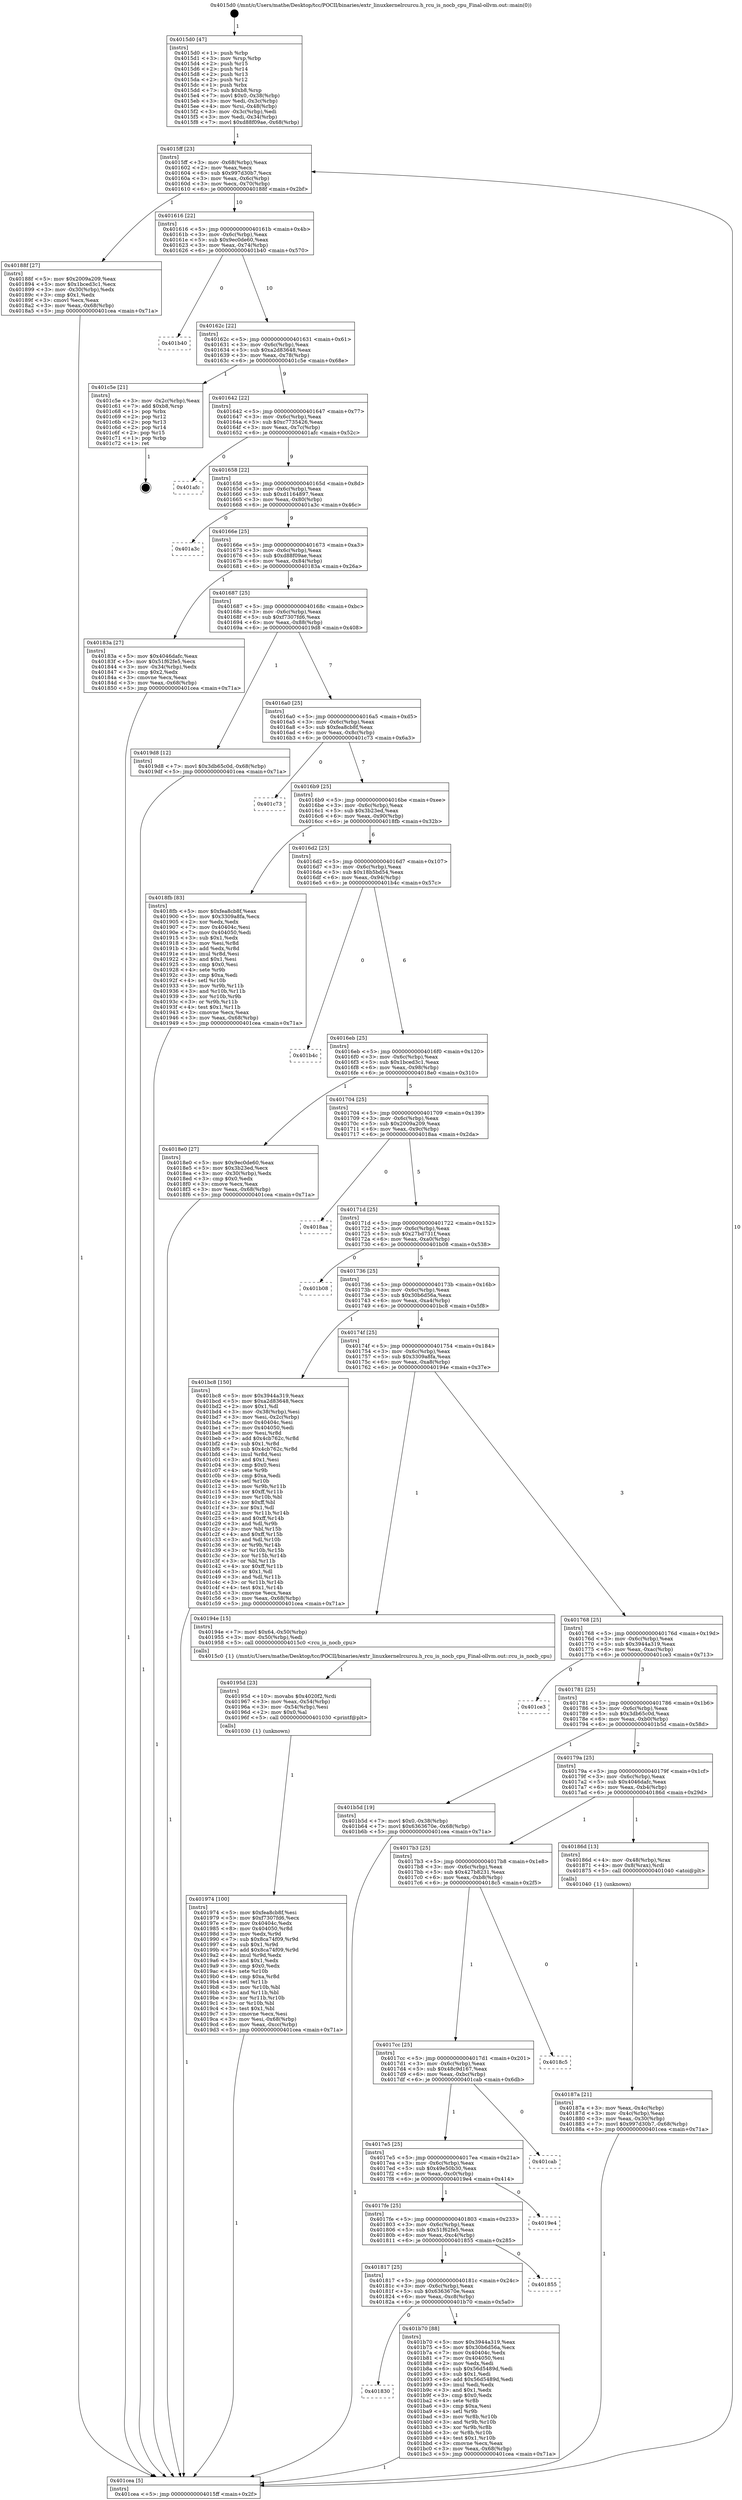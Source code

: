 digraph "0x4015d0" {
  label = "0x4015d0 (/mnt/c/Users/mathe/Desktop/tcc/POCII/binaries/extr_linuxkernelrcurcu.h_rcu_is_nocb_cpu_Final-ollvm.out::main(0))"
  labelloc = "t"
  node[shape=record]

  Entry [label="",width=0.3,height=0.3,shape=circle,fillcolor=black,style=filled]
  "0x4015ff" [label="{
     0x4015ff [23]\l
     | [instrs]\l
     &nbsp;&nbsp;0x4015ff \<+3\>: mov -0x68(%rbp),%eax\l
     &nbsp;&nbsp;0x401602 \<+2\>: mov %eax,%ecx\l
     &nbsp;&nbsp;0x401604 \<+6\>: sub $0x997d30b7,%ecx\l
     &nbsp;&nbsp;0x40160a \<+3\>: mov %eax,-0x6c(%rbp)\l
     &nbsp;&nbsp;0x40160d \<+3\>: mov %ecx,-0x70(%rbp)\l
     &nbsp;&nbsp;0x401610 \<+6\>: je 000000000040188f \<main+0x2bf\>\l
  }"]
  "0x40188f" [label="{
     0x40188f [27]\l
     | [instrs]\l
     &nbsp;&nbsp;0x40188f \<+5\>: mov $0x2009a209,%eax\l
     &nbsp;&nbsp;0x401894 \<+5\>: mov $0x1bced3c1,%ecx\l
     &nbsp;&nbsp;0x401899 \<+3\>: mov -0x30(%rbp),%edx\l
     &nbsp;&nbsp;0x40189c \<+3\>: cmp $0x1,%edx\l
     &nbsp;&nbsp;0x40189f \<+3\>: cmovl %ecx,%eax\l
     &nbsp;&nbsp;0x4018a2 \<+3\>: mov %eax,-0x68(%rbp)\l
     &nbsp;&nbsp;0x4018a5 \<+5\>: jmp 0000000000401cea \<main+0x71a\>\l
  }"]
  "0x401616" [label="{
     0x401616 [22]\l
     | [instrs]\l
     &nbsp;&nbsp;0x401616 \<+5\>: jmp 000000000040161b \<main+0x4b\>\l
     &nbsp;&nbsp;0x40161b \<+3\>: mov -0x6c(%rbp),%eax\l
     &nbsp;&nbsp;0x40161e \<+5\>: sub $0x9ec0de60,%eax\l
     &nbsp;&nbsp;0x401623 \<+3\>: mov %eax,-0x74(%rbp)\l
     &nbsp;&nbsp;0x401626 \<+6\>: je 0000000000401b40 \<main+0x570\>\l
  }"]
  Exit [label="",width=0.3,height=0.3,shape=circle,fillcolor=black,style=filled,peripheries=2]
  "0x401b40" [label="{
     0x401b40\l
  }", style=dashed]
  "0x40162c" [label="{
     0x40162c [22]\l
     | [instrs]\l
     &nbsp;&nbsp;0x40162c \<+5\>: jmp 0000000000401631 \<main+0x61\>\l
     &nbsp;&nbsp;0x401631 \<+3\>: mov -0x6c(%rbp),%eax\l
     &nbsp;&nbsp;0x401634 \<+5\>: sub $0xa2d83648,%eax\l
     &nbsp;&nbsp;0x401639 \<+3\>: mov %eax,-0x78(%rbp)\l
     &nbsp;&nbsp;0x40163c \<+6\>: je 0000000000401c5e \<main+0x68e\>\l
  }"]
  "0x401830" [label="{
     0x401830\l
  }", style=dashed]
  "0x401c5e" [label="{
     0x401c5e [21]\l
     | [instrs]\l
     &nbsp;&nbsp;0x401c5e \<+3\>: mov -0x2c(%rbp),%eax\l
     &nbsp;&nbsp;0x401c61 \<+7\>: add $0xb8,%rsp\l
     &nbsp;&nbsp;0x401c68 \<+1\>: pop %rbx\l
     &nbsp;&nbsp;0x401c69 \<+2\>: pop %r12\l
     &nbsp;&nbsp;0x401c6b \<+2\>: pop %r13\l
     &nbsp;&nbsp;0x401c6d \<+2\>: pop %r14\l
     &nbsp;&nbsp;0x401c6f \<+2\>: pop %r15\l
     &nbsp;&nbsp;0x401c71 \<+1\>: pop %rbp\l
     &nbsp;&nbsp;0x401c72 \<+1\>: ret\l
  }"]
  "0x401642" [label="{
     0x401642 [22]\l
     | [instrs]\l
     &nbsp;&nbsp;0x401642 \<+5\>: jmp 0000000000401647 \<main+0x77\>\l
     &nbsp;&nbsp;0x401647 \<+3\>: mov -0x6c(%rbp),%eax\l
     &nbsp;&nbsp;0x40164a \<+5\>: sub $0xc7735426,%eax\l
     &nbsp;&nbsp;0x40164f \<+3\>: mov %eax,-0x7c(%rbp)\l
     &nbsp;&nbsp;0x401652 \<+6\>: je 0000000000401afc \<main+0x52c\>\l
  }"]
  "0x401b70" [label="{
     0x401b70 [88]\l
     | [instrs]\l
     &nbsp;&nbsp;0x401b70 \<+5\>: mov $0x3944a319,%eax\l
     &nbsp;&nbsp;0x401b75 \<+5\>: mov $0x30b6d56a,%ecx\l
     &nbsp;&nbsp;0x401b7a \<+7\>: mov 0x40404c,%edx\l
     &nbsp;&nbsp;0x401b81 \<+7\>: mov 0x404050,%esi\l
     &nbsp;&nbsp;0x401b88 \<+2\>: mov %edx,%edi\l
     &nbsp;&nbsp;0x401b8a \<+6\>: sub $0x56d5489d,%edi\l
     &nbsp;&nbsp;0x401b90 \<+3\>: sub $0x1,%edi\l
     &nbsp;&nbsp;0x401b93 \<+6\>: add $0x56d5489d,%edi\l
     &nbsp;&nbsp;0x401b99 \<+3\>: imul %edi,%edx\l
     &nbsp;&nbsp;0x401b9c \<+3\>: and $0x1,%edx\l
     &nbsp;&nbsp;0x401b9f \<+3\>: cmp $0x0,%edx\l
     &nbsp;&nbsp;0x401ba2 \<+4\>: sete %r8b\l
     &nbsp;&nbsp;0x401ba6 \<+3\>: cmp $0xa,%esi\l
     &nbsp;&nbsp;0x401ba9 \<+4\>: setl %r9b\l
     &nbsp;&nbsp;0x401bad \<+3\>: mov %r8b,%r10b\l
     &nbsp;&nbsp;0x401bb0 \<+3\>: and %r9b,%r10b\l
     &nbsp;&nbsp;0x401bb3 \<+3\>: xor %r9b,%r8b\l
     &nbsp;&nbsp;0x401bb6 \<+3\>: or %r8b,%r10b\l
     &nbsp;&nbsp;0x401bb9 \<+4\>: test $0x1,%r10b\l
     &nbsp;&nbsp;0x401bbd \<+3\>: cmovne %ecx,%eax\l
     &nbsp;&nbsp;0x401bc0 \<+3\>: mov %eax,-0x68(%rbp)\l
     &nbsp;&nbsp;0x401bc3 \<+5\>: jmp 0000000000401cea \<main+0x71a\>\l
  }"]
  "0x401afc" [label="{
     0x401afc\l
  }", style=dashed]
  "0x401658" [label="{
     0x401658 [22]\l
     | [instrs]\l
     &nbsp;&nbsp;0x401658 \<+5\>: jmp 000000000040165d \<main+0x8d\>\l
     &nbsp;&nbsp;0x40165d \<+3\>: mov -0x6c(%rbp),%eax\l
     &nbsp;&nbsp;0x401660 \<+5\>: sub $0xd1164897,%eax\l
     &nbsp;&nbsp;0x401665 \<+3\>: mov %eax,-0x80(%rbp)\l
     &nbsp;&nbsp;0x401668 \<+6\>: je 0000000000401a3c \<main+0x46c\>\l
  }"]
  "0x401817" [label="{
     0x401817 [25]\l
     | [instrs]\l
     &nbsp;&nbsp;0x401817 \<+5\>: jmp 000000000040181c \<main+0x24c\>\l
     &nbsp;&nbsp;0x40181c \<+3\>: mov -0x6c(%rbp),%eax\l
     &nbsp;&nbsp;0x40181f \<+5\>: sub $0x6363670e,%eax\l
     &nbsp;&nbsp;0x401824 \<+6\>: mov %eax,-0xc8(%rbp)\l
     &nbsp;&nbsp;0x40182a \<+6\>: je 0000000000401b70 \<main+0x5a0\>\l
  }"]
  "0x401a3c" [label="{
     0x401a3c\l
  }", style=dashed]
  "0x40166e" [label="{
     0x40166e [25]\l
     | [instrs]\l
     &nbsp;&nbsp;0x40166e \<+5\>: jmp 0000000000401673 \<main+0xa3\>\l
     &nbsp;&nbsp;0x401673 \<+3\>: mov -0x6c(%rbp),%eax\l
     &nbsp;&nbsp;0x401676 \<+5\>: sub $0xd88f09ae,%eax\l
     &nbsp;&nbsp;0x40167b \<+6\>: mov %eax,-0x84(%rbp)\l
     &nbsp;&nbsp;0x401681 \<+6\>: je 000000000040183a \<main+0x26a\>\l
  }"]
  "0x401855" [label="{
     0x401855\l
  }", style=dashed]
  "0x40183a" [label="{
     0x40183a [27]\l
     | [instrs]\l
     &nbsp;&nbsp;0x40183a \<+5\>: mov $0x4046dafc,%eax\l
     &nbsp;&nbsp;0x40183f \<+5\>: mov $0x51f62fe5,%ecx\l
     &nbsp;&nbsp;0x401844 \<+3\>: mov -0x34(%rbp),%edx\l
     &nbsp;&nbsp;0x401847 \<+3\>: cmp $0x2,%edx\l
     &nbsp;&nbsp;0x40184a \<+3\>: cmovne %ecx,%eax\l
     &nbsp;&nbsp;0x40184d \<+3\>: mov %eax,-0x68(%rbp)\l
     &nbsp;&nbsp;0x401850 \<+5\>: jmp 0000000000401cea \<main+0x71a\>\l
  }"]
  "0x401687" [label="{
     0x401687 [25]\l
     | [instrs]\l
     &nbsp;&nbsp;0x401687 \<+5\>: jmp 000000000040168c \<main+0xbc\>\l
     &nbsp;&nbsp;0x40168c \<+3\>: mov -0x6c(%rbp),%eax\l
     &nbsp;&nbsp;0x40168f \<+5\>: sub $0xf7307fd6,%eax\l
     &nbsp;&nbsp;0x401694 \<+6\>: mov %eax,-0x88(%rbp)\l
     &nbsp;&nbsp;0x40169a \<+6\>: je 00000000004019d8 \<main+0x408\>\l
  }"]
  "0x401cea" [label="{
     0x401cea [5]\l
     | [instrs]\l
     &nbsp;&nbsp;0x401cea \<+5\>: jmp 00000000004015ff \<main+0x2f\>\l
  }"]
  "0x4015d0" [label="{
     0x4015d0 [47]\l
     | [instrs]\l
     &nbsp;&nbsp;0x4015d0 \<+1\>: push %rbp\l
     &nbsp;&nbsp;0x4015d1 \<+3\>: mov %rsp,%rbp\l
     &nbsp;&nbsp;0x4015d4 \<+2\>: push %r15\l
     &nbsp;&nbsp;0x4015d6 \<+2\>: push %r14\l
     &nbsp;&nbsp;0x4015d8 \<+2\>: push %r13\l
     &nbsp;&nbsp;0x4015da \<+2\>: push %r12\l
     &nbsp;&nbsp;0x4015dc \<+1\>: push %rbx\l
     &nbsp;&nbsp;0x4015dd \<+7\>: sub $0xb8,%rsp\l
     &nbsp;&nbsp;0x4015e4 \<+7\>: movl $0x0,-0x38(%rbp)\l
     &nbsp;&nbsp;0x4015eb \<+3\>: mov %edi,-0x3c(%rbp)\l
     &nbsp;&nbsp;0x4015ee \<+4\>: mov %rsi,-0x48(%rbp)\l
     &nbsp;&nbsp;0x4015f2 \<+3\>: mov -0x3c(%rbp),%edi\l
     &nbsp;&nbsp;0x4015f5 \<+3\>: mov %edi,-0x34(%rbp)\l
     &nbsp;&nbsp;0x4015f8 \<+7\>: movl $0xd88f09ae,-0x68(%rbp)\l
  }"]
  "0x4017fe" [label="{
     0x4017fe [25]\l
     | [instrs]\l
     &nbsp;&nbsp;0x4017fe \<+5\>: jmp 0000000000401803 \<main+0x233\>\l
     &nbsp;&nbsp;0x401803 \<+3\>: mov -0x6c(%rbp),%eax\l
     &nbsp;&nbsp;0x401806 \<+5\>: sub $0x51f62fe5,%eax\l
     &nbsp;&nbsp;0x40180b \<+6\>: mov %eax,-0xc4(%rbp)\l
     &nbsp;&nbsp;0x401811 \<+6\>: je 0000000000401855 \<main+0x285\>\l
  }"]
  "0x4019d8" [label="{
     0x4019d8 [12]\l
     | [instrs]\l
     &nbsp;&nbsp;0x4019d8 \<+7\>: movl $0x3db65c0d,-0x68(%rbp)\l
     &nbsp;&nbsp;0x4019df \<+5\>: jmp 0000000000401cea \<main+0x71a\>\l
  }"]
  "0x4016a0" [label="{
     0x4016a0 [25]\l
     | [instrs]\l
     &nbsp;&nbsp;0x4016a0 \<+5\>: jmp 00000000004016a5 \<main+0xd5\>\l
     &nbsp;&nbsp;0x4016a5 \<+3\>: mov -0x6c(%rbp),%eax\l
     &nbsp;&nbsp;0x4016a8 \<+5\>: sub $0xfea8cb8f,%eax\l
     &nbsp;&nbsp;0x4016ad \<+6\>: mov %eax,-0x8c(%rbp)\l
     &nbsp;&nbsp;0x4016b3 \<+6\>: je 0000000000401c73 \<main+0x6a3\>\l
  }"]
  "0x4019e4" [label="{
     0x4019e4\l
  }", style=dashed]
  "0x401c73" [label="{
     0x401c73\l
  }", style=dashed]
  "0x4016b9" [label="{
     0x4016b9 [25]\l
     | [instrs]\l
     &nbsp;&nbsp;0x4016b9 \<+5\>: jmp 00000000004016be \<main+0xee\>\l
     &nbsp;&nbsp;0x4016be \<+3\>: mov -0x6c(%rbp),%eax\l
     &nbsp;&nbsp;0x4016c1 \<+5\>: sub $0x3b23ed,%eax\l
     &nbsp;&nbsp;0x4016c6 \<+6\>: mov %eax,-0x90(%rbp)\l
     &nbsp;&nbsp;0x4016cc \<+6\>: je 00000000004018fb \<main+0x32b\>\l
  }"]
  "0x4017e5" [label="{
     0x4017e5 [25]\l
     | [instrs]\l
     &nbsp;&nbsp;0x4017e5 \<+5\>: jmp 00000000004017ea \<main+0x21a\>\l
     &nbsp;&nbsp;0x4017ea \<+3\>: mov -0x6c(%rbp),%eax\l
     &nbsp;&nbsp;0x4017ed \<+5\>: sub $0x49e50b30,%eax\l
     &nbsp;&nbsp;0x4017f2 \<+6\>: mov %eax,-0xc0(%rbp)\l
     &nbsp;&nbsp;0x4017f8 \<+6\>: je 00000000004019e4 \<main+0x414\>\l
  }"]
  "0x4018fb" [label="{
     0x4018fb [83]\l
     | [instrs]\l
     &nbsp;&nbsp;0x4018fb \<+5\>: mov $0xfea8cb8f,%eax\l
     &nbsp;&nbsp;0x401900 \<+5\>: mov $0x3309a8fa,%ecx\l
     &nbsp;&nbsp;0x401905 \<+2\>: xor %edx,%edx\l
     &nbsp;&nbsp;0x401907 \<+7\>: mov 0x40404c,%esi\l
     &nbsp;&nbsp;0x40190e \<+7\>: mov 0x404050,%edi\l
     &nbsp;&nbsp;0x401915 \<+3\>: sub $0x1,%edx\l
     &nbsp;&nbsp;0x401918 \<+3\>: mov %esi,%r8d\l
     &nbsp;&nbsp;0x40191b \<+3\>: add %edx,%r8d\l
     &nbsp;&nbsp;0x40191e \<+4\>: imul %r8d,%esi\l
     &nbsp;&nbsp;0x401922 \<+3\>: and $0x1,%esi\l
     &nbsp;&nbsp;0x401925 \<+3\>: cmp $0x0,%esi\l
     &nbsp;&nbsp;0x401928 \<+4\>: sete %r9b\l
     &nbsp;&nbsp;0x40192c \<+3\>: cmp $0xa,%edi\l
     &nbsp;&nbsp;0x40192f \<+4\>: setl %r10b\l
     &nbsp;&nbsp;0x401933 \<+3\>: mov %r9b,%r11b\l
     &nbsp;&nbsp;0x401936 \<+3\>: and %r10b,%r11b\l
     &nbsp;&nbsp;0x401939 \<+3\>: xor %r10b,%r9b\l
     &nbsp;&nbsp;0x40193c \<+3\>: or %r9b,%r11b\l
     &nbsp;&nbsp;0x40193f \<+4\>: test $0x1,%r11b\l
     &nbsp;&nbsp;0x401943 \<+3\>: cmovne %ecx,%eax\l
     &nbsp;&nbsp;0x401946 \<+3\>: mov %eax,-0x68(%rbp)\l
     &nbsp;&nbsp;0x401949 \<+5\>: jmp 0000000000401cea \<main+0x71a\>\l
  }"]
  "0x4016d2" [label="{
     0x4016d2 [25]\l
     | [instrs]\l
     &nbsp;&nbsp;0x4016d2 \<+5\>: jmp 00000000004016d7 \<main+0x107\>\l
     &nbsp;&nbsp;0x4016d7 \<+3\>: mov -0x6c(%rbp),%eax\l
     &nbsp;&nbsp;0x4016da \<+5\>: sub $0x18b5bd54,%eax\l
     &nbsp;&nbsp;0x4016df \<+6\>: mov %eax,-0x94(%rbp)\l
     &nbsp;&nbsp;0x4016e5 \<+6\>: je 0000000000401b4c \<main+0x57c\>\l
  }"]
  "0x401cab" [label="{
     0x401cab\l
  }", style=dashed]
  "0x401b4c" [label="{
     0x401b4c\l
  }", style=dashed]
  "0x4016eb" [label="{
     0x4016eb [25]\l
     | [instrs]\l
     &nbsp;&nbsp;0x4016eb \<+5\>: jmp 00000000004016f0 \<main+0x120\>\l
     &nbsp;&nbsp;0x4016f0 \<+3\>: mov -0x6c(%rbp),%eax\l
     &nbsp;&nbsp;0x4016f3 \<+5\>: sub $0x1bced3c1,%eax\l
     &nbsp;&nbsp;0x4016f8 \<+6\>: mov %eax,-0x98(%rbp)\l
     &nbsp;&nbsp;0x4016fe \<+6\>: je 00000000004018e0 \<main+0x310\>\l
  }"]
  "0x4017cc" [label="{
     0x4017cc [25]\l
     | [instrs]\l
     &nbsp;&nbsp;0x4017cc \<+5\>: jmp 00000000004017d1 \<main+0x201\>\l
     &nbsp;&nbsp;0x4017d1 \<+3\>: mov -0x6c(%rbp),%eax\l
     &nbsp;&nbsp;0x4017d4 \<+5\>: sub $0x48c9d167,%eax\l
     &nbsp;&nbsp;0x4017d9 \<+6\>: mov %eax,-0xbc(%rbp)\l
     &nbsp;&nbsp;0x4017df \<+6\>: je 0000000000401cab \<main+0x6db\>\l
  }"]
  "0x4018e0" [label="{
     0x4018e0 [27]\l
     | [instrs]\l
     &nbsp;&nbsp;0x4018e0 \<+5\>: mov $0x9ec0de60,%eax\l
     &nbsp;&nbsp;0x4018e5 \<+5\>: mov $0x3b23ed,%ecx\l
     &nbsp;&nbsp;0x4018ea \<+3\>: mov -0x30(%rbp),%edx\l
     &nbsp;&nbsp;0x4018ed \<+3\>: cmp $0x0,%edx\l
     &nbsp;&nbsp;0x4018f0 \<+3\>: cmove %ecx,%eax\l
     &nbsp;&nbsp;0x4018f3 \<+3\>: mov %eax,-0x68(%rbp)\l
     &nbsp;&nbsp;0x4018f6 \<+5\>: jmp 0000000000401cea \<main+0x71a\>\l
  }"]
  "0x401704" [label="{
     0x401704 [25]\l
     | [instrs]\l
     &nbsp;&nbsp;0x401704 \<+5\>: jmp 0000000000401709 \<main+0x139\>\l
     &nbsp;&nbsp;0x401709 \<+3\>: mov -0x6c(%rbp),%eax\l
     &nbsp;&nbsp;0x40170c \<+5\>: sub $0x2009a209,%eax\l
     &nbsp;&nbsp;0x401711 \<+6\>: mov %eax,-0x9c(%rbp)\l
     &nbsp;&nbsp;0x401717 \<+6\>: je 00000000004018aa \<main+0x2da\>\l
  }"]
  "0x4018c5" [label="{
     0x4018c5\l
  }", style=dashed]
  "0x4018aa" [label="{
     0x4018aa\l
  }", style=dashed]
  "0x40171d" [label="{
     0x40171d [25]\l
     | [instrs]\l
     &nbsp;&nbsp;0x40171d \<+5\>: jmp 0000000000401722 \<main+0x152\>\l
     &nbsp;&nbsp;0x401722 \<+3\>: mov -0x6c(%rbp),%eax\l
     &nbsp;&nbsp;0x401725 \<+5\>: sub $0x27bd731f,%eax\l
     &nbsp;&nbsp;0x40172a \<+6\>: mov %eax,-0xa0(%rbp)\l
     &nbsp;&nbsp;0x401730 \<+6\>: je 0000000000401b08 \<main+0x538\>\l
  }"]
  "0x401974" [label="{
     0x401974 [100]\l
     | [instrs]\l
     &nbsp;&nbsp;0x401974 \<+5\>: mov $0xfea8cb8f,%esi\l
     &nbsp;&nbsp;0x401979 \<+5\>: mov $0xf7307fd6,%ecx\l
     &nbsp;&nbsp;0x40197e \<+7\>: mov 0x40404c,%edx\l
     &nbsp;&nbsp;0x401985 \<+8\>: mov 0x404050,%r8d\l
     &nbsp;&nbsp;0x40198d \<+3\>: mov %edx,%r9d\l
     &nbsp;&nbsp;0x401990 \<+7\>: sub $0x8ca74f09,%r9d\l
     &nbsp;&nbsp;0x401997 \<+4\>: sub $0x1,%r9d\l
     &nbsp;&nbsp;0x40199b \<+7\>: add $0x8ca74f09,%r9d\l
     &nbsp;&nbsp;0x4019a2 \<+4\>: imul %r9d,%edx\l
     &nbsp;&nbsp;0x4019a6 \<+3\>: and $0x1,%edx\l
     &nbsp;&nbsp;0x4019a9 \<+3\>: cmp $0x0,%edx\l
     &nbsp;&nbsp;0x4019ac \<+4\>: sete %r10b\l
     &nbsp;&nbsp;0x4019b0 \<+4\>: cmp $0xa,%r8d\l
     &nbsp;&nbsp;0x4019b4 \<+4\>: setl %r11b\l
     &nbsp;&nbsp;0x4019b8 \<+3\>: mov %r10b,%bl\l
     &nbsp;&nbsp;0x4019bb \<+3\>: and %r11b,%bl\l
     &nbsp;&nbsp;0x4019be \<+3\>: xor %r11b,%r10b\l
     &nbsp;&nbsp;0x4019c1 \<+3\>: or %r10b,%bl\l
     &nbsp;&nbsp;0x4019c4 \<+3\>: test $0x1,%bl\l
     &nbsp;&nbsp;0x4019c7 \<+3\>: cmovne %ecx,%esi\l
     &nbsp;&nbsp;0x4019ca \<+3\>: mov %esi,-0x68(%rbp)\l
     &nbsp;&nbsp;0x4019cd \<+6\>: mov %eax,-0xcc(%rbp)\l
     &nbsp;&nbsp;0x4019d3 \<+5\>: jmp 0000000000401cea \<main+0x71a\>\l
  }"]
  "0x401b08" [label="{
     0x401b08\l
  }", style=dashed]
  "0x401736" [label="{
     0x401736 [25]\l
     | [instrs]\l
     &nbsp;&nbsp;0x401736 \<+5\>: jmp 000000000040173b \<main+0x16b\>\l
     &nbsp;&nbsp;0x40173b \<+3\>: mov -0x6c(%rbp),%eax\l
     &nbsp;&nbsp;0x40173e \<+5\>: sub $0x30b6d56a,%eax\l
     &nbsp;&nbsp;0x401743 \<+6\>: mov %eax,-0xa4(%rbp)\l
     &nbsp;&nbsp;0x401749 \<+6\>: je 0000000000401bc8 \<main+0x5f8\>\l
  }"]
  "0x40195d" [label="{
     0x40195d [23]\l
     | [instrs]\l
     &nbsp;&nbsp;0x40195d \<+10\>: movabs $0x4020f2,%rdi\l
     &nbsp;&nbsp;0x401967 \<+3\>: mov %eax,-0x54(%rbp)\l
     &nbsp;&nbsp;0x40196a \<+3\>: mov -0x54(%rbp),%esi\l
     &nbsp;&nbsp;0x40196d \<+2\>: mov $0x0,%al\l
     &nbsp;&nbsp;0x40196f \<+5\>: call 0000000000401030 \<printf@plt\>\l
     | [calls]\l
     &nbsp;&nbsp;0x401030 \{1\} (unknown)\l
  }"]
  "0x401bc8" [label="{
     0x401bc8 [150]\l
     | [instrs]\l
     &nbsp;&nbsp;0x401bc8 \<+5\>: mov $0x3944a319,%eax\l
     &nbsp;&nbsp;0x401bcd \<+5\>: mov $0xa2d83648,%ecx\l
     &nbsp;&nbsp;0x401bd2 \<+2\>: mov $0x1,%dl\l
     &nbsp;&nbsp;0x401bd4 \<+3\>: mov -0x38(%rbp),%esi\l
     &nbsp;&nbsp;0x401bd7 \<+3\>: mov %esi,-0x2c(%rbp)\l
     &nbsp;&nbsp;0x401bda \<+7\>: mov 0x40404c,%esi\l
     &nbsp;&nbsp;0x401be1 \<+7\>: mov 0x404050,%edi\l
     &nbsp;&nbsp;0x401be8 \<+3\>: mov %esi,%r8d\l
     &nbsp;&nbsp;0x401beb \<+7\>: add $0x4cb762c,%r8d\l
     &nbsp;&nbsp;0x401bf2 \<+4\>: sub $0x1,%r8d\l
     &nbsp;&nbsp;0x401bf6 \<+7\>: sub $0x4cb762c,%r8d\l
     &nbsp;&nbsp;0x401bfd \<+4\>: imul %r8d,%esi\l
     &nbsp;&nbsp;0x401c01 \<+3\>: and $0x1,%esi\l
     &nbsp;&nbsp;0x401c04 \<+3\>: cmp $0x0,%esi\l
     &nbsp;&nbsp;0x401c07 \<+4\>: sete %r9b\l
     &nbsp;&nbsp;0x401c0b \<+3\>: cmp $0xa,%edi\l
     &nbsp;&nbsp;0x401c0e \<+4\>: setl %r10b\l
     &nbsp;&nbsp;0x401c12 \<+3\>: mov %r9b,%r11b\l
     &nbsp;&nbsp;0x401c15 \<+4\>: xor $0xff,%r11b\l
     &nbsp;&nbsp;0x401c19 \<+3\>: mov %r10b,%bl\l
     &nbsp;&nbsp;0x401c1c \<+3\>: xor $0xff,%bl\l
     &nbsp;&nbsp;0x401c1f \<+3\>: xor $0x1,%dl\l
     &nbsp;&nbsp;0x401c22 \<+3\>: mov %r11b,%r14b\l
     &nbsp;&nbsp;0x401c25 \<+4\>: and $0xff,%r14b\l
     &nbsp;&nbsp;0x401c29 \<+3\>: and %dl,%r9b\l
     &nbsp;&nbsp;0x401c2c \<+3\>: mov %bl,%r15b\l
     &nbsp;&nbsp;0x401c2f \<+4\>: and $0xff,%r15b\l
     &nbsp;&nbsp;0x401c33 \<+3\>: and %dl,%r10b\l
     &nbsp;&nbsp;0x401c36 \<+3\>: or %r9b,%r14b\l
     &nbsp;&nbsp;0x401c39 \<+3\>: or %r10b,%r15b\l
     &nbsp;&nbsp;0x401c3c \<+3\>: xor %r15b,%r14b\l
     &nbsp;&nbsp;0x401c3f \<+3\>: or %bl,%r11b\l
     &nbsp;&nbsp;0x401c42 \<+4\>: xor $0xff,%r11b\l
     &nbsp;&nbsp;0x401c46 \<+3\>: or $0x1,%dl\l
     &nbsp;&nbsp;0x401c49 \<+3\>: and %dl,%r11b\l
     &nbsp;&nbsp;0x401c4c \<+3\>: or %r11b,%r14b\l
     &nbsp;&nbsp;0x401c4f \<+4\>: test $0x1,%r14b\l
     &nbsp;&nbsp;0x401c53 \<+3\>: cmovne %ecx,%eax\l
     &nbsp;&nbsp;0x401c56 \<+3\>: mov %eax,-0x68(%rbp)\l
     &nbsp;&nbsp;0x401c59 \<+5\>: jmp 0000000000401cea \<main+0x71a\>\l
  }"]
  "0x40174f" [label="{
     0x40174f [25]\l
     | [instrs]\l
     &nbsp;&nbsp;0x40174f \<+5\>: jmp 0000000000401754 \<main+0x184\>\l
     &nbsp;&nbsp;0x401754 \<+3\>: mov -0x6c(%rbp),%eax\l
     &nbsp;&nbsp;0x401757 \<+5\>: sub $0x3309a8fa,%eax\l
     &nbsp;&nbsp;0x40175c \<+6\>: mov %eax,-0xa8(%rbp)\l
     &nbsp;&nbsp;0x401762 \<+6\>: je 000000000040194e \<main+0x37e\>\l
  }"]
  "0x40187a" [label="{
     0x40187a [21]\l
     | [instrs]\l
     &nbsp;&nbsp;0x40187a \<+3\>: mov %eax,-0x4c(%rbp)\l
     &nbsp;&nbsp;0x40187d \<+3\>: mov -0x4c(%rbp),%eax\l
     &nbsp;&nbsp;0x401880 \<+3\>: mov %eax,-0x30(%rbp)\l
     &nbsp;&nbsp;0x401883 \<+7\>: movl $0x997d30b7,-0x68(%rbp)\l
     &nbsp;&nbsp;0x40188a \<+5\>: jmp 0000000000401cea \<main+0x71a\>\l
  }"]
  "0x40194e" [label="{
     0x40194e [15]\l
     | [instrs]\l
     &nbsp;&nbsp;0x40194e \<+7\>: movl $0x64,-0x50(%rbp)\l
     &nbsp;&nbsp;0x401955 \<+3\>: mov -0x50(%rbp),%edi\l
     &nbsp;&nbsp;0x401958 \<+5\>: call 00000000004015c0 \<rcu_is_nocb_cpu\>\l
     | [calls]\l
     &nbsp;&nbsp;0x4015c0 \{1\} (/mnt/c/Users/mathe/Desktop/tcc/POCII/binaries/extr_linuxkernelrcurcu.h_rcu_is_nocb_cpu_Final-ollvm.out::rcu_is_nocb_cpu)\l
  }"]
  "0x401768" [label="{
     0x401768 [25]\l
     | [instrs]\l
     &nbsp;&nbsp;0x401768 \<+5\>: jmp 000000000040176d \<main+0x19d\>\l
     &nbsp;&nbsp;0x40176d \<+3\>: mov -0x6c(%rbp),%eax\l
     &nbsp;&nbsp;0x401770 \<+5\>: sub $0x3944a319,%eax\l
     &nbsp;&nbsp;0x401775 \<+6\>: mov %eax,-0xac(%rbp)\l
     &nbsp;&nbsp;0x40177b \<+6\>: je 0000000000401ce3 \<main+0x713\>\l
  }"]
  "0x4017b3" [label="{
     0x4017b3 [25]\l
     | [instrs]\l
     &nbsp;&nbsp;0x4017b3 \<+5\>: jmp 00000000004017b8 \<main+0x1e8\>\l
     &nbsp;&nbsp;0x4017b8 \<+3\>: mov -0x6c(%rbp),%eax\l
     &nbsp;&nbsp;0x4017bb \<+5\>: sub $0x427b8231,%eax\l
     &nbsp;&nbsp;0x4017c0 \<+6\>: mov %eax,-0xb8(%rbp)\l
     &nbsp;&nbsp;0x4017c6 \<+6\>: je 00000000004018c5 \<main+0x2f5\>\l
  }"]
  "0x401ce3" [label="{
     0x401ce3\l
  }", style=dashed]
  "0x401781" [label="{
     0x401781 [25]\l
     | [instrs]\l
     &nbsp;&nbsp;0x401781 \<+5\>: jmp 0000000000401786 \<main+0x1b6\>\l
     &nbsp;&nbsp;0x401786 \<+3\>: mov -0x6c(%rbp),%eax\l
     &nbsp;&nbsp;0x401789 \<+5\>: sub $0x3db65c0d,%eax\l
     &nbsp;&nbsp;0x40178e \<+6\>: mov %eax,-0xb0(%rbp)\l
     &nbsp;&nbsp;0x401794 \<+6\>: je 0000000000401b5d \<main+0x58d\>\l
  }"]
  "0x40186d" [label="{
     0x40186d [13]\l
     | [instrs]\l
     &nbsp;&nbsp;0x40186d \<+4\>: mov -0x48(%rbp),%rax\l
     &nbsp;&nbsp;0x401871 \<+4\>: mov 0x8(%rax),%rdi\l
     &nbsp;&nbsp;0x401875 \<+5\>: call 0000000000401040 \<atoi@plt\>\l
     | [calls]\l
     &nbsp;&nbsp;0x401040 \{1\} (unknown)\l
  }"]
  "0x401b5d" [label="{
     0x401b5d [19]\l
     | [instrs]\l
     &nbsp;&nbsp;0x401b5d \<+7\>: movl $0x0,-0x38(%rbp)\l
     &nbsp;&nbsp;0x401b64 \<+7\>: movl $0x6363670e,-0x68(%rbp)\l
     &nbsp;&nbsp;0x401b6b \<+5\>: jmp 0000000000401cea \<main+0x71a\>\l
  }"]
  "0x40179a" [label="{
     0x40179a [25]\l
     | [instrs]\l
     &nbsp;&nbsp;0x40179a \<+5\>: jmp 000000000040179f \<main+0x1cf\>\l
     &nbsp;&nbsp;0x40179f \<+3\>: mov -0x6c(%rbp),%eax\l
     &nbsp;&nbsp;0x4017a2 \<+5\>: sub $0x4046dafc,%eax\l
     &nbsp;&nbsp;0x4017a7 \<+6\>: mov %eax,-0xb4(%rbp)\l
     &nbsp;&nbsp;0x4017ad \<+6\>: je 000000000040186d \<main+0x29d\>\l
  }"]
  Entry -> "0x4015d0" [label=" 1"]
  "0x4015ff" -> "0x40188f" [label=" 1"]
  "0x4015ff" -> "0x401616" [label=" 10"]
  "0x401c5e" -> Exit [label=" 1"]
  "0x401616" -> "0x401b40" [label=" 0"]
  "0x401616" -> "0x40162c" [label=" 10"]
  "0x401bc8" -> "0x401cea" [label=" 1"]
  "0x40162c" -> "0x401c5e" [label=" 1"]
  "0x40162c" -> "0x401642" [label=" 9"]
  "0x401b70" -> "0x401cea" [label=" 1"]
  "0x401642" -> "0x401afc" [label=" 0"]
  "0x401642" -> "0x401658" [label=" 9"]
  "0x401817" -> "0x401830" [label=" 0"]
  "0x401658" -> "0x401a3c" [label=" 0"]
  "0x401658" -> "0x40166e" [label=" 9"]
  "0x401817" -> "0x401b70" [label=" 1"]
  "0x40166e" -> "0x40183a" [label=" 1"]
  "0x40166e" -> "0x401687" [label=" 8"]
  "0x40183a" -> "0x401cea" [label=" 1"]
  "0x4015d0" -> "0x4015ff" [label=" 1"]
  "0x401cea" -> "0x4015ff" [label=" 10"]
  "0x4017fe" -> "0x401817" [label=" 1"]
  "0x401687" -> "0x4019d8" [label=" 1"]
  "0x401687" -> "0x4016a0" [label=" 7"]
  "0x4017fe" -> "0x401855" [label=" 0"]
  "0x4016a0" -> "0x401c73" [label=" 0"]
  "0x4016a0" -> "0x4016b9" [label=" 7"]
  "0x4017e5" -> "0x4017fe" [label=" 1"]
  "0x4016b9" -> "0x4018fb" [label=" 1"]
  "0x4016b9" -> "0x4016d2" [label=" 6"]
  "0x4017e5" -> "0x4019e4" [label=" 0"]
  "0x4016d2" -> "0x401b4c" [label=" 0"]
  "0x4016d2" -> "0x4016eb" [label=" 6"]
  "0x4017cc" -> "0x4017e5" [label=" 1"]
  "0x4016eb" -> "0x4018e0" [label=" 1"]
  "0x4016eb" -> "0x401704" [label=" 5"]
  "0x4017cc" -> "0x401cab" [label=" 0"]
  "0x401704" -> "0x4018aa" [label=" 0"]
  "0x401704" -> "0x40171d" [label=" 5"]
  "0x4017b3" -> "0x4017cc" [label=" 1"]
  "0x40171d" -> "0x401b08" [label=" 0"]
  "0x40171d" -> "0x401736" [label=" 5"]
  "0x4017b3" -> "0x4018c5" [label=" 0"]
  "0x401736" -> "0x401bc8" [label=" 1"]
  "0x401736" -> "0x40174f" [label=" 4"]
  "0x401b5d" -> "0x401cea" [label=" 1"]
  "0x40174f" -> "0x40194e" [label=" 1"]
  "0x40174f" -> "0x401768" [label=" 3"]
  "0x4019d8" -> "0x401cea" [label=" 1"]
  "0x401768" -> "0x401ce3" [label=" 0"]
  "0x401768" -> "0x401781" [label=" 3"]
  "0x401974" -> "0x401cea" [label=" 1"]
  "0x401781" -> "0x401b5d" [label=" 1"]
  "0x401781" -> "0x40179a" [label=" 2"]
  "0x40195d" -> "0x401974" [label=" 1"]
  "0x40179a" -> "0x40186d" [label=" 1"]
  "0x40179a" -> "0x4017b3" [label=" 1"]
  "0x40186d" -> "0x40187a" [label=" 1"]
  "0x40187a" -> "0x401cea" [label=" 1"]
  "0x40188f" -> "0x401cea" [label=" 1"]
  "0x4018e0" -> "0x401cea" [label=" 1"]
  "0x4018fb" -> "0x401cea" [label=" 1"]
  "0x40194e" -> "0x40195d" [label=" 1"]
}
